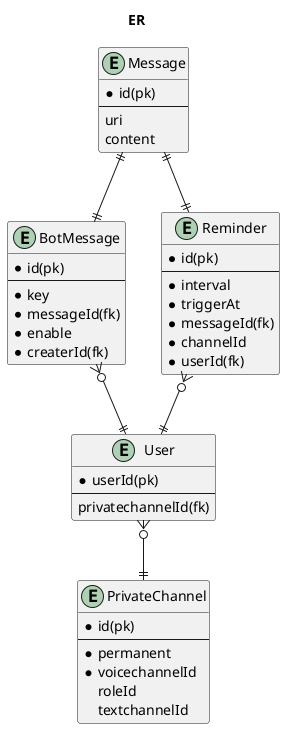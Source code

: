 @startuml erd
title ER
entity User {
  * userId(pk)
  --
  privatechannelId(fk)
}
entity PrivateChannel {
  * id(pk)
  --
  * permanent
  * voicechannelId
  roleId
  textchannelId
}
entity BotMessage {
  * id(pk)
  --
  * key
  * messageId(fk)
  * enable
  * createrId(fk)
}
entity Message {
  * id(pk)
  --
  uri
  content
}
entity Reminder {
  * id(pk)
  --
  * interval
  * triggerAt
  * messageId(fk)
  * channelId
  * userId(fk)
}
BotMessage }o--|| User
User }o--|| PrivateChannel
Reminder }o--|| User
Message ||--|| Reminder
Message ||--|| BotMessage
@enduml